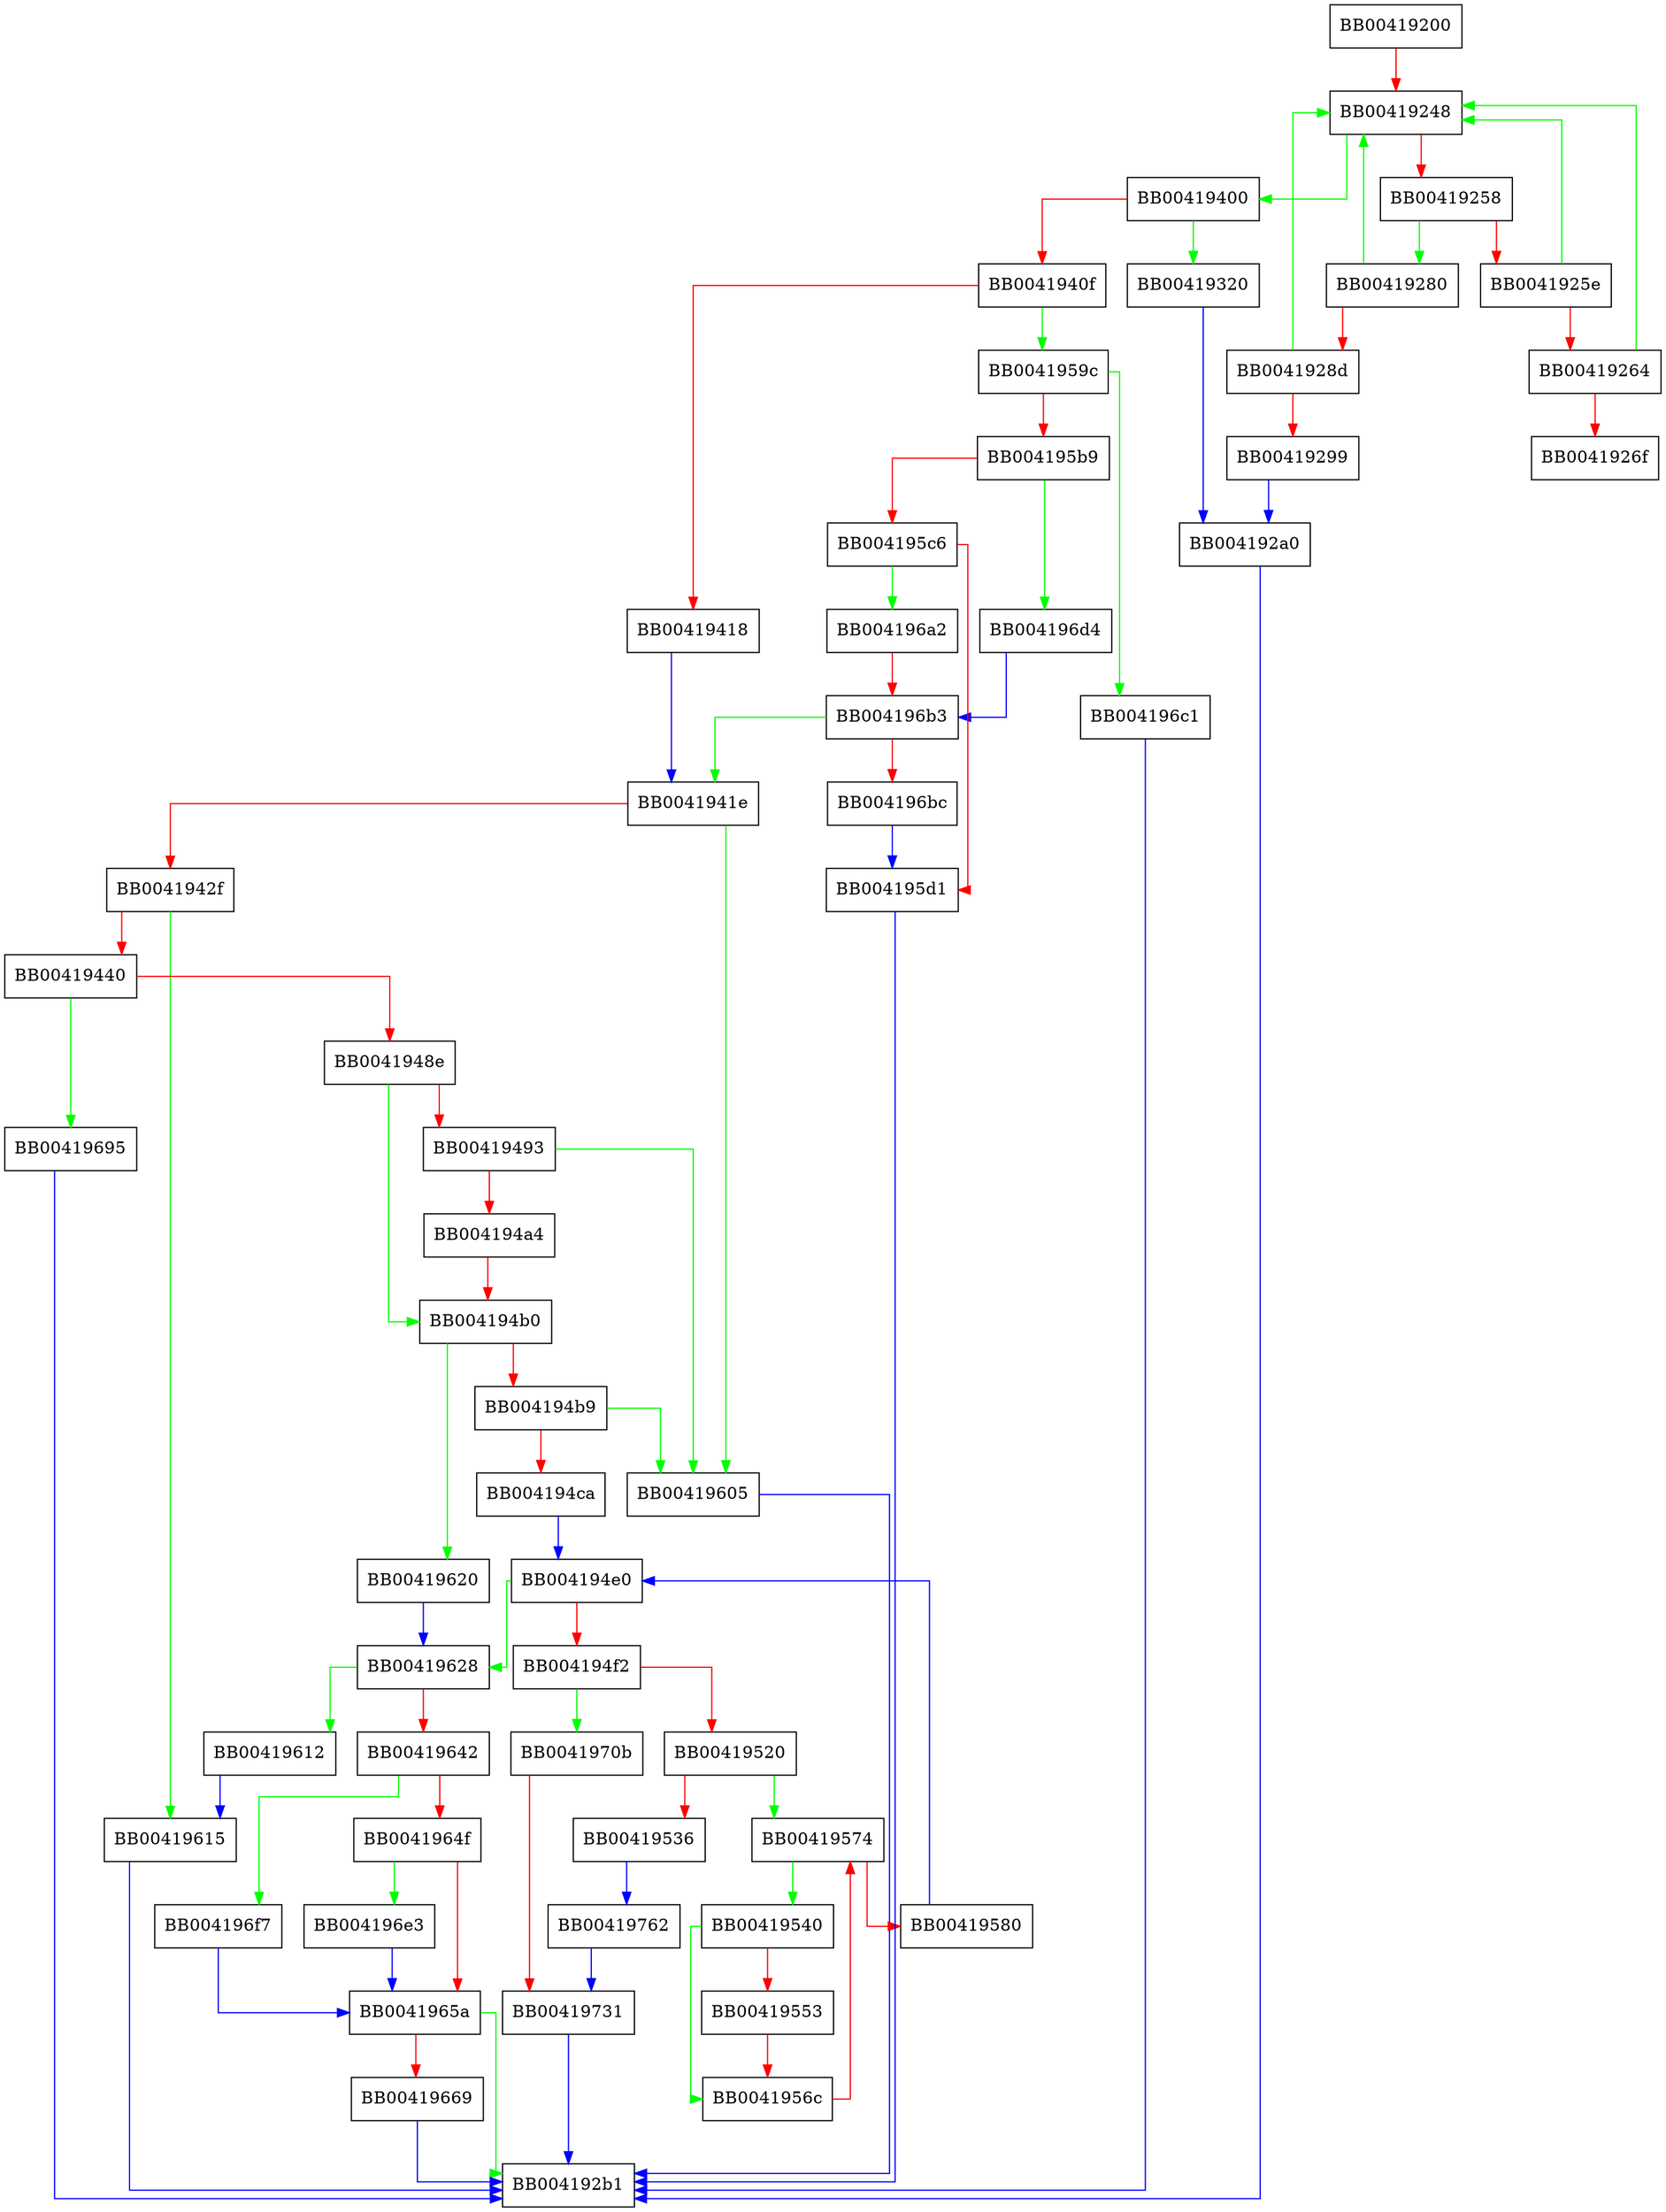 digraph crl2pkcs7_main {
  node [shape="box"];
  graph [splines=ortho];
  BB00419200 -> BB00419248 [color="red"];
  BB00419248 -> BB00419400 [color="green"];
  BB00419248 -> BB00419258 [color="red"];
  BB00419258 -> BB00419280 [color="green"];
  BB00419258 -> BB0041925e [color="red"];
  BB0041925e -> BB00419248 [color="green"];
  BB0041925e -> BB00419264 [color="red"];
  BB00419264 -> BB00419248 [color="green"];
  BB00419264 -> BB0041926f [color="red"];
  BB00419280 -> BB00419248 [color="green"];
  BB00419280 -> BB0041928d [color="red"];
  BB0041928d -> BB00419248 [color="green"];
  BB0041928d -> BB00419299 [color="red"];
  BB00419299 -> BB004192a0 [color="blue"];
  BB004192a0 -> BB004192b1 [color="blue"];
  BB00419320 -> BB004192a0 [color="blue"];
  BB00419400 -> BB00419320 [color="green"];
  BB00419400 -> BB0041940f [color="red"];
  BB0041940f -> BB0041959c [color="green"];
  BB0041940f -> BB00419418 [color="red"];
  BB00419418 -> BB0041941e [color="blue"];
  BB0041941e -> BB00419605 [color="green"];
  BB0041941e -> BB0041942f [color="red"];
  BB0041942f -> BB00419615 [color="green"];
  BB0041942f -> BB00419440 [color="red"];
  BB00419440 -> BB00419695 [color="green"];
  BB00419440 -> BB0041948e [color="red"];
  BB0041948e -> BB004194b0 [color="green"];
  BB0041948e -> BB00419493 [color="red"];
  BB00419493 -> BB00419605 [color="green"];
  BB00419493 -> BB004194a4 [color="red"];
  BB004194a4 -> BB004194b0 [color="red"];
  BB004194b0 -> BB00419620 [color="green"];
  BB004194b0 -> BB004194b9 [color="red"];
  BB004194b9 -> BB00419605 [color="green"];
  BB004194b9 -> BB004194ca [color="red"];
  BB004194ca -> BB004194e0 [color="blue"];
  BB004194e0 -> BB00419628 [color="green"];
  BB004194e0 -> BB004194f2 [color="red"];
  BB004194f2 -> BB0041970b [color="green"];
  BB004194f2 -> BB00419520 [color="red"];
  BB00419520 -> BB00419574 [color="green"];
  BB00419520 -> BB00419536 [color="red"];
  BB00419536 -> BB00419762 [color="blue"];
  BB00419540 -> BB0041956c [color="green"];
  BB00419540 -> BB00419553 [color="red"];
  BB00419553 -> BB0041956c [color="red"];
  BB0041956c -> BB00419574 [color="red"];
  BB00419574 -> BB00419540 [color="green"];
  BB00419574 -> BB00419580 [color="red"];
  BB00419580 -> BB004194e0 [color="blue"];
  BB0041959c -> BB004196c1 [color="green"];
  BB0041959c -> BB004195b9 [color="red"];
  BB004195b9 -> BB004196d4 [color="green"];
  BB004195b9 -> BB004195c6 [color="red"];
  BB004195c6 -> BB004196a2 [color="green"];
  BB004195c6 -> BB004195d1 [color="red"];
  BB004195d1 -> BB004192b1 [color="blue"];
  BB00419605 -> BB004192b1 [color="blue"];
  BB00419612 -> BB00419615 [color="blue"];
  BB00419615 -> BB004192b1 [color="blue"];
  BB00419620 -> BB00419628 [color="blue"];
  BB00419628 -> BB00419612 [color="green"];
  BB00419628 -> BB00419642 [color="red"];
  BB00419642 -> BB004196f7 [color="green"];
  BB00419642 -> BB0041964f [color="red"];
  BB0041964f -> BB004196e3 [color="green"];
  BB0041964f -> BB0041965a [color="red"];
  BB0041965a -> BB004192b1 [color="green"];
  BB0041965a -> BB00419669 [color="red"];
  BB00419669 -> BB004192b1 [color="blue"];
  BB00419695 -> BB004192b1 [color="blue"];
  BB004196a2 -> BB004196b3 [color="red"];
  BB004196b3 -> BB0041941e [color="green"];
  BB004196b3 -> BB004196bc [color="red"];
  BB004196bc -> BB004195d1 [color="blue"];
  BB004196c1 -> BB004192b1 [color="blue"];
  BB004196d4 -> BB004196b3 [color="blue"];
  BB004196e3 -> BB0041965a [color="blue"];
  BB004196f7 -> BB0041965a [color="blue"];
  BB0041970b -> BB00419731 [color="red"];
  BB00419731 -> BB004192b1 [color="blue"];
  BB00419762 -> BB00419731 [color="blue"];
}